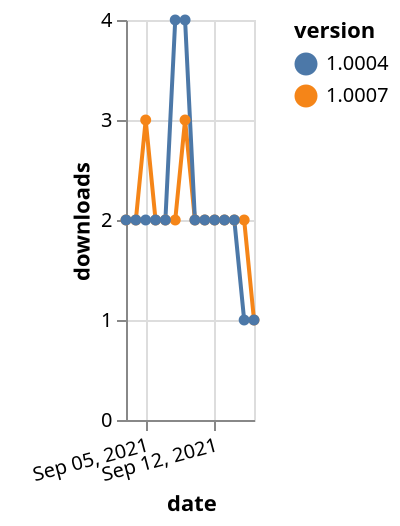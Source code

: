 {"$schema": "https://vega.github.io/schema/vega-lite/v5.json", "description": "A simple bar chart with embedded data.", "data": {"values": [{"date": "2021-09-03", "total": 2190, "delta": 2, "version": "1.0007"}, {"date": "2021-09-04", "total": 2192, "delta": 2, "version": "1.0007"}, {"date": "2021-09-05", "total": 2195, "delta": 3, "version": "1.0007"}, {"date": "2021-09-06", "total": 2197, "delta": 2, "version": "1.0007"}, {"date": "2021-09-07", "total": 2199, "delta": 2, "version": "1.0007"}, {"date": "2021-09-08", "total": 2201, "delta": 2, "version": "1.0007"}, {"date": "2021-09-09", "total": 2204, "delta": 3, "version": "1.0007"}, {"date": "2021-09-10", "total": 2206, "delta": 2, "version": "1.0007"}, {"date": "2021-09-11", "total": 2208, "delta": 2, "version": "1.0007"}, {"date": "2021-09-12", "total": 2210, "delta": 2, "version": "1.0007"}, {"date": "2021-09-13", "total": 2212, "delta": 2, "version": "1.0007"}, {"date": "2021-09-14", "total": 2214, "delta": 2, "version": "1.0007"}, {"date": "2021-09-15", "total": 2216, "delta": 2, "version": "1.0007"}, {"date": "2021-09-16", "total": 2217, "delta": 1, "version": "1.0007"}, {"date": "2021-09-03", "total": 3511, "delta": 2, "version": "1.0004"}, {"date": "2021-09-04", "total": 3513, "delta": 2, "version": "1.0004"}, {"date": "2021-09-05", "total": 3515, "delta": 2, "version": "1.0004"}, {"date": "2021-09-06", "total": 3517, "delta": 2, "version": "1.0004"}, {"date": "2021-09-07", "total": 3519, "delta": 2, "version": "1.0004"}, {"date": "2021-09-08", "total": 3523, "delta": 4, "version": "1.0004"}, {"date": "2021-09-09", "total": 3527, "delta": 4, "version": "1.0004"}, {"date": "2021-09-10", "total": 3529, "delta": 2, "version": "1.0004"}, {"date": "2021-09-11", "total": 3531, "delta": 2, "version": "1.0004"}, {"date": "2021-09-12", "total": 3533, "delta": 2, "version": "1.0004"}, {"date": "2021-09-13", "total": 3535, "delta": 2, "version": "1.0004"}, {"date": "2021-09-14", "total": 3537, "delta": 2, "version": "1.0004"}, {"date": "2021-09-15", "total": 3538, "delta": 1, "version": "1.0004"}, {"date": "2021-09-16", "total": 3539, "delta": 1, "version": "1.0004"}]}, "width": "container", "mark": {"type": "line", "point": {"filled": true}}, "encoding": {"x": {"field": "date", "type": "temporal", "timeUnit": "yearmonthdate", "title": "date", "axis": {"labelAngle": -15}}, "y": {"field": "delta", "type": "quantitative", "title": "downloads"}, "color": {"field": "version", "type": "nominal"}, "tooltip": {"field": "delta"}}}